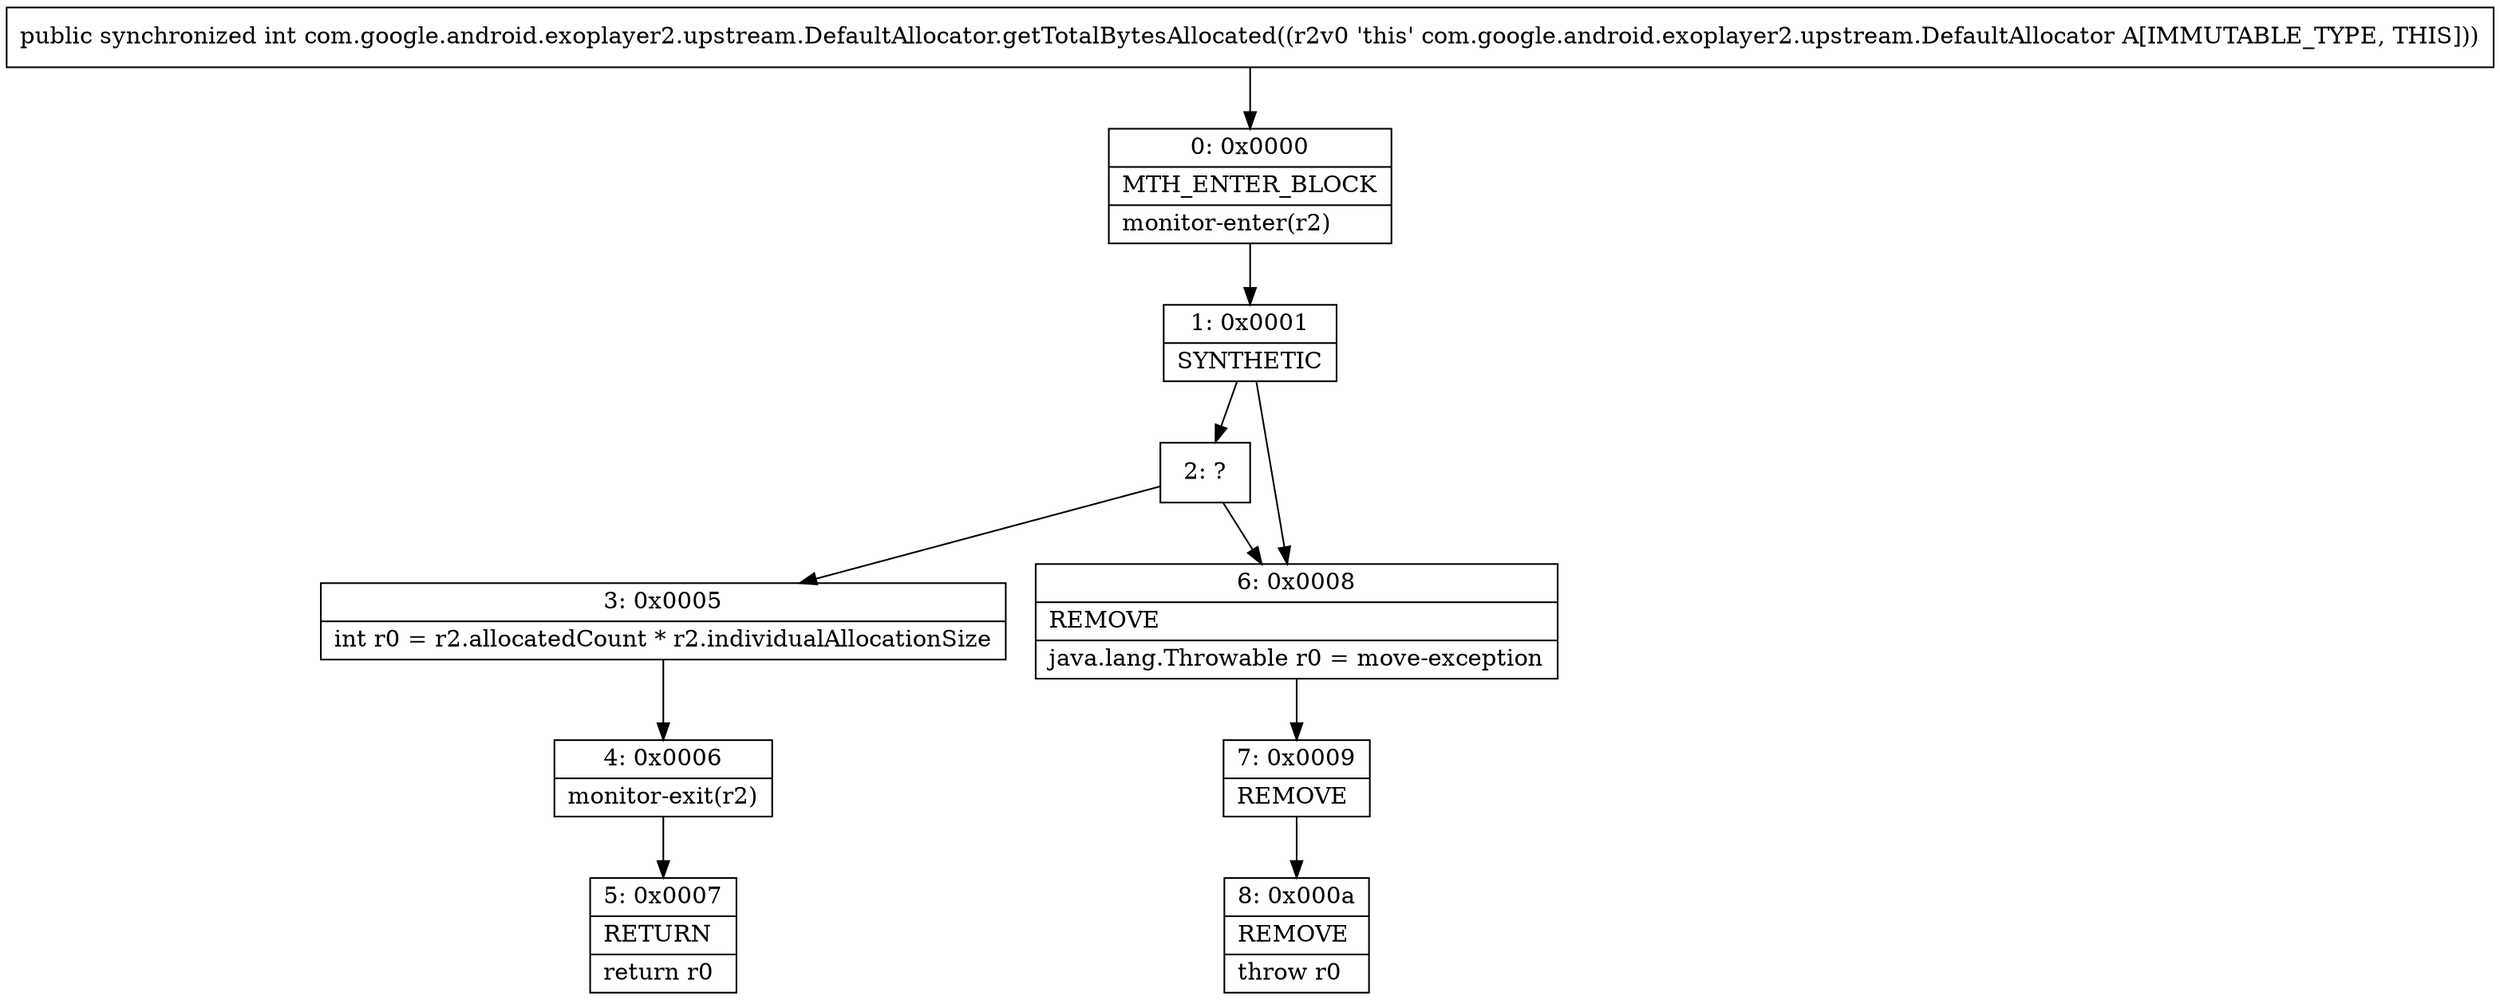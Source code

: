 digraph "CFG forcom.google.android.exoplayer2.upstream.DefaultAllocator.getTotalBytesAllocated()I" {
Node_0 [shape=record,label="{0\:\ 0x0000|MTH_ENTER_BLOCK\l|monitor\-enter(r2)\l}"];
Node_1 [shape=record,label="{1\:\ 0x0001|SYNTHETIC\l}"];
Node_2 [shape=record,label="{2\:\ ?}"];
Node_3 [shape=record,label="{3\:\ 0x0005|int r0 = r2.allocatedCount * r2.individualAllocationSize\l}"];
Node_4 [shape=record,label="{4\:\ 0x0006|monitor\-exit(r2)\l}"];
Node_5 [shape=record,label="{5\:\ 0x0007|RETURN\l|return r0\l}"];
Node_6 [shape=record,label="{6\:\ 0x0008|REMOVE\l|java.lang.Throwable r0 = move\-exception\l}"];
Node_7 [shape=record,label="{7\:\ 0x0009|REMOVE\l}"];
Node_8 [shape=record,label="{8\:\ 0x000a|REMOVE\l|throw r0\l}"];
MethodNode[shape=record,label="{public synchronized int com.google.android.exoplayer2.upstream.DefaultAllocator.getTotalBytesAllocated((r2v0 'this' com.google.android.exoplayer2.upstream.DefaultAllocator A[IMMUTABLE_TYPE, THIS])) }"];
MethodNode -> Node_0;
Node_0 -> Node_1;
Node_1 -> Node_2;
Node_1 -> Node_6;
Node_2 -> Node_3;
Node_2 -> Node_6;
Node_3 -> Node_4;
Node_4 -> Node_5;
Node_6 -> Node_7;
Node_7 -> Node_8;
}

